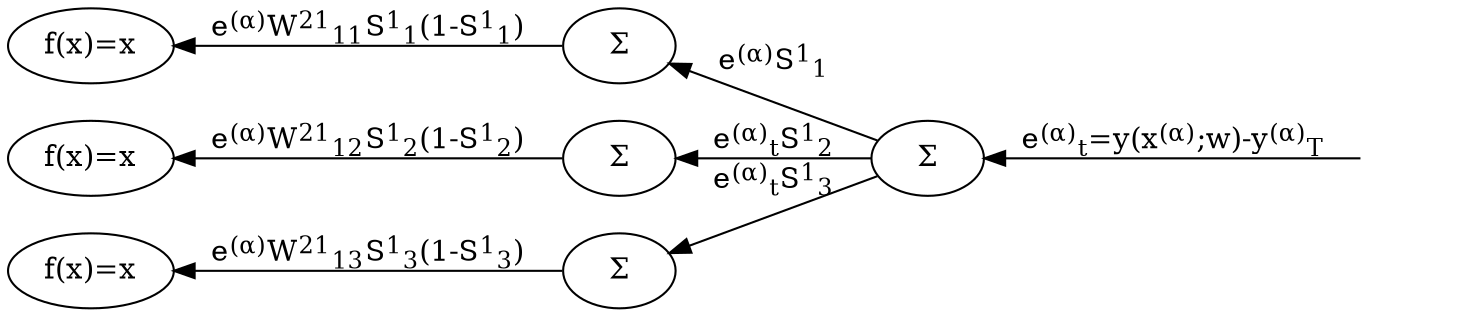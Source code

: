 digraph{
    rankdir=<RL>
    splines=<line>
    node[color=<white>]
    finalout[label=< >]
    
    node[color=<black>] 
    input01[label=<f(x)=x>] 
    input02[label=<f(x)=x>] 
    input03[label=<f(x)=x>]

    input11[label=<&Sigma;>] 
    input12[label=<&Sigma;>] 
    input13[label=<&Sigma;>]

    output[label=<&Sigma;>]

    input11 -> input01 [label=<e<sup>(&alpha;)</sup>W<sup>21</sup><sub>11</sub>S<sup>1</sup><sub>1</sub>(1-S<sup>1</sup><sub>1</sub>)>]
    input12 -> input02 [label=<e<sup>(&alpha;)</sup>W<sup>21</sup><sub>12</sub>S<sup>1</sup><sub>2</sub>(1-S<sup>1</sup><sub>2</sub>)>]
    input13 -> input03 [label=<e<sup>(&alpha;)</sup>W<sup>21</sup><sub>13</sub>S<sup>1</sup><sub>3</sub>(1-S<sup>1</sup><sub>3</sub>)>]
    output -> input11 [label=<e<sup>(&alpha;)</sup>S<sup>1</sup><sub>1</sub>>]
    output -> input12 [label=<e<sup>(&alpha;)</sup><sub>t</sub>S<sup>1</sup><sub>2</sub>>]
    output -> input13 [label=<e<sup>(&alpha;)</sup><sub>t</sub>S<sup>1</sup><sub>3</sub>>]
    finalout -> output [label=<e<sup>(&alpha;)</sup><sub>t</sub>=y(x<sup>(&alpha;)</sup>;w)-y<sup>(&alpha;)</sup><sub>T</sub>>]
}